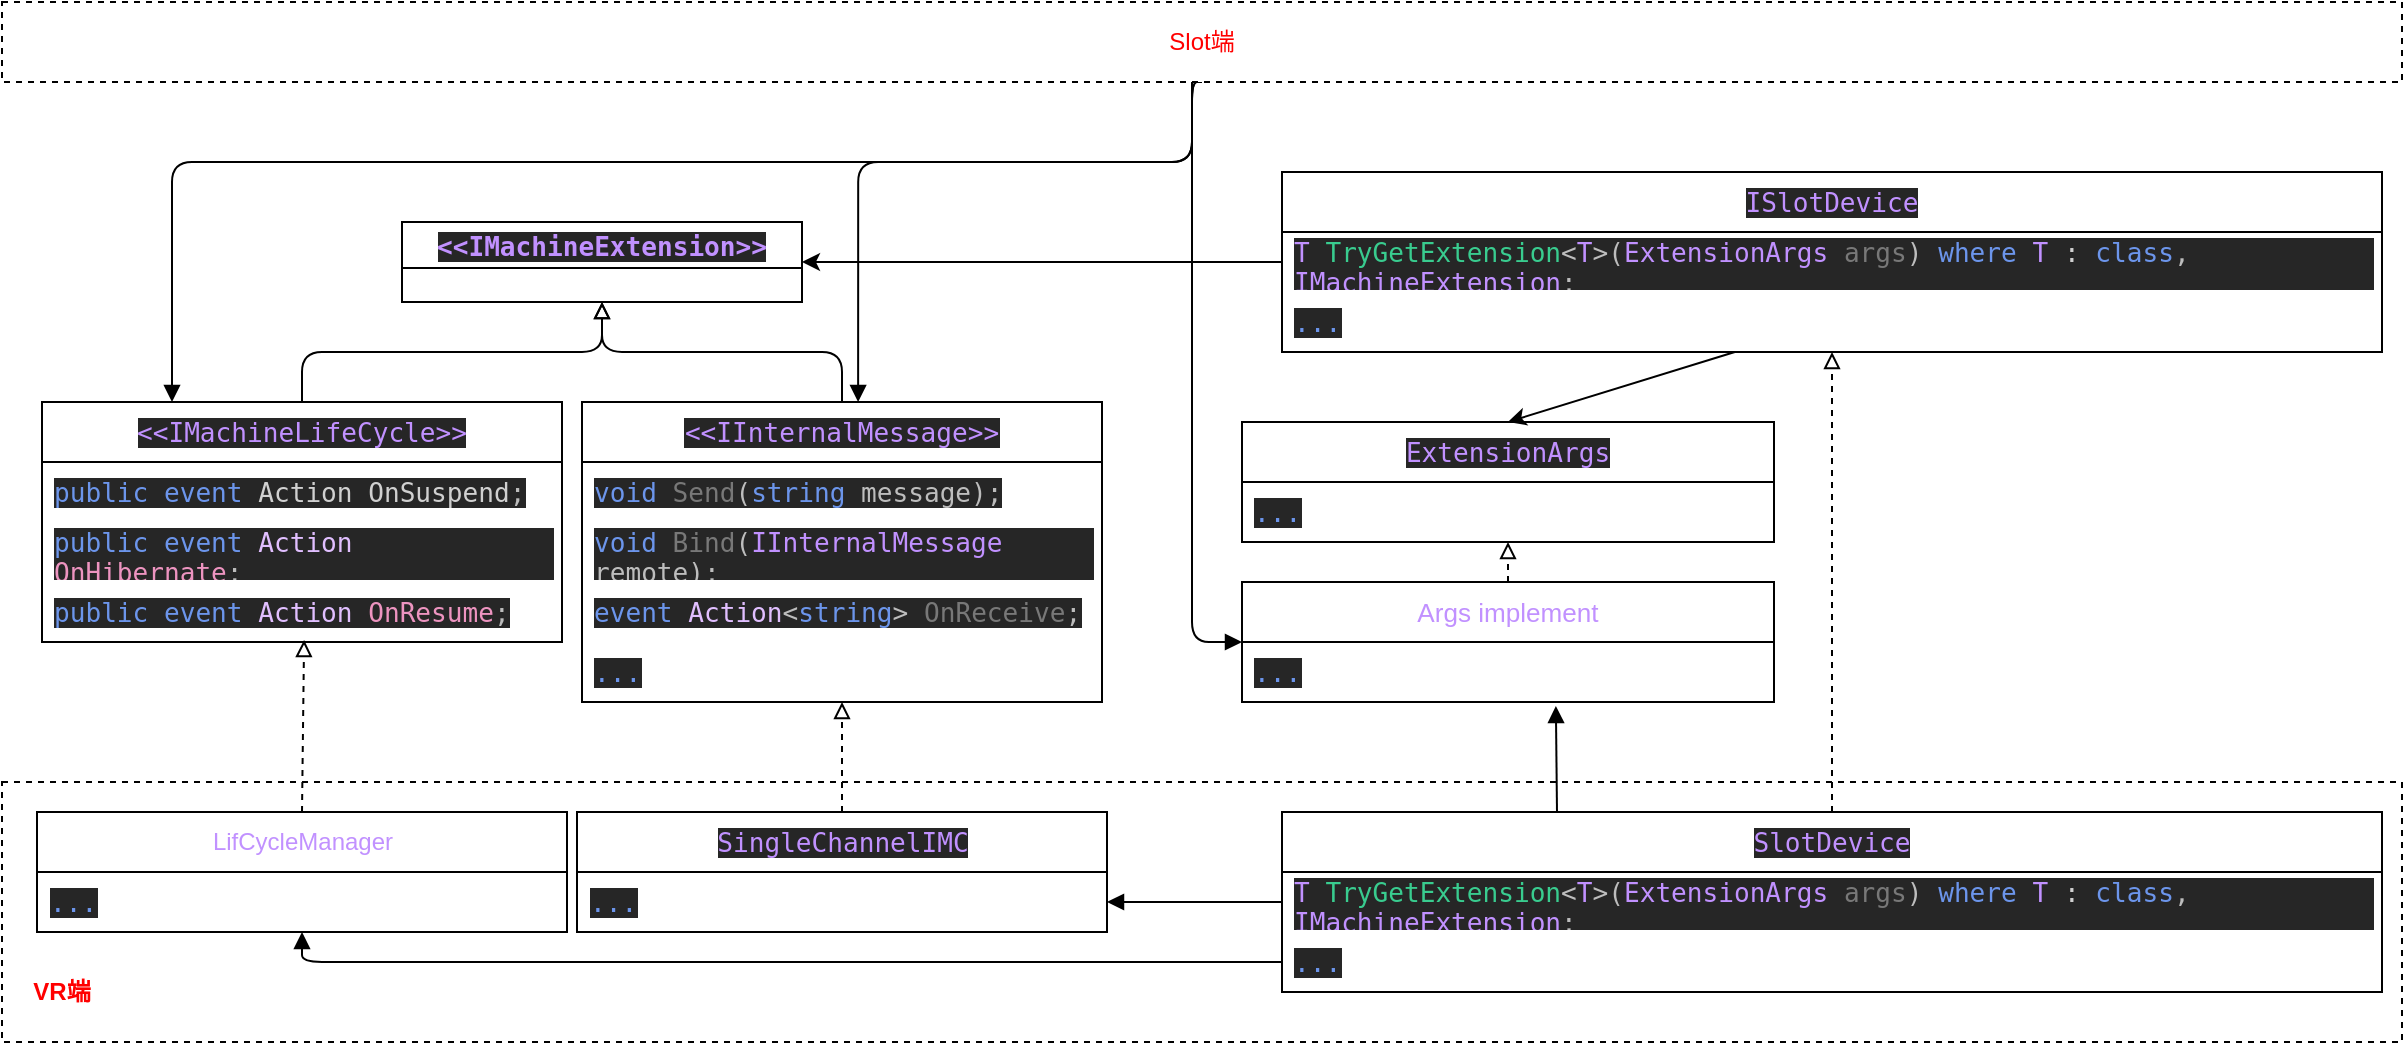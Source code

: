 <mxfile>
    <diagram id="ZROllpBMhRPNA9J2ofbb" name="第 1 页">
        <mxGraphModel dx="1206" dy="695" grid="1" gridSize="10" guides="1" tooltips="1" connect="1" arrows="1" fold="1" page="1" pageScale="1" pageWidth="827" pageHeight="1169" math="0" shadow="0">
            <root>
                <mxCell id="0"/>
                <mxCell id="1" parent="0"/>
                <mxCell id="2" value="&lt;div style=&quot;background-color: rgb(38, 38, 38); color: rgb(208, 208, 208); font-family: &amp;quot;JetBrains Mono&amp;quot;, monospace; font-size: 9.8pt;&quot;&gt;&lt;span style=&quot;color:#c191ff;&quot;&gt;&amp;lt;&amp;lt;IMachineExtension&amp;gt;&amp;gt;&lt;/span&gt;&lt;/div&gt;" style="swimlane;whiteSpace=wrap;html=1;" vertex="1" parent="1">
                    <mxGeometry x="210" y="230" width="200" height="40" as="geometry"/>
                </mxCell>
                <mxCell id="48" style="edgeStyle=orthogonalEdgeStyle;html=1;exitX=0.5;exitY=0;exitDx=0;exitDy=0;entryX=0.5;entryY=1;entryDx=0;entryDy=0;fontColor=#C191FF;endArrow=block;endFill=0;" edge="1" parent="1" source="39" target="2">
                    <mxGeometry relative="1" as="geometry"/>
                </mxCell>
                <mxCell id="39" value="&lt;div style=&quot;background-color: rgb(38, 38, 38); color: rgb(208, 208, 208); font-family: &amp;quot;JetBrains Mono&amp;quot;, monospace; font-size: 9.8pt;&quot;&gt;&lt;span style=&quot;color:#c191ff;&quot;&gt;&amp;lt;&amp;lt;IMachineLifeCycle&amp;gt;&amp;gt;&lt;/span&gt;&lt;/div&gt;" style="swimlane;fontStyle=0;childLayout=stackLayout;horizontal=1;startSize=30;horizontalStack=0;resizeParent=1;resizeParentMax=0;resizeLast=0;collapsible=1;marginBottom=0;whiteSpace=wrap;html=1;" vertex="1" parent="1">
                    <mxGeometry x="30" y="320" width="260" height="120" as="geometry"/>
                </mxCell>
                <mxCell id="40" value="&lt;div style=&quot;background-color: rgb(38, 38, 38); color: rgb(208, 208, 208); font-family: &amp;quot;JetBrains Mono&amp;quot;, monospace; font-size: 9.8pt;&quot;&gt;&lt;div style=&quot;font-size: 9.8pt;&quot;&gt;&lt;span style=&quot;color:#6c95eb;&quot;&gt;public event &lt;/span&gt;Action OnSuspend&lt;span style=&quot;color:#bdbdbd;&quot;&gt;;&lt;/span&gt;&lt;/div&gt;&lt;/div&gt;" style="text;strokeColor=none;fillColor=none;align=left;verticalAlign=middle;spacingLeft=4;spacingRight=4;overflow=hidden;points=[[0,0.5],[1,0.5]];portConstraint=eastwest;rotatable=0;whiteSpace=wrap;html=1;" vertex="1" parent="39">
                    <mxGeometry y="30" width="260" height="30" as="geometry"/>
                </mxCell>
                <mxCell id="41" value="&lt;div style=&quot;background-color: rgb(38, 38, 38); color: rgb(208, 208, 208); font-family: &amp;quot;JetBrains Mono&amp;quot;, monospace; font-size: 9.8pt;&quot;&gt;&lt;span style=&quot;color:#6c95eb;&quot;&gt;public event &lt;/span&gt;&lt;span style=&quot;color:#e1bfff;&quot;&gt;Action &lt;/span&gt;&lt;span style=&quot;color:#ed94c0;&quot;&gt;OnHibernate&lt;/span&gt;&lt;span style=&quot;color:#bdbdbd;&quot;&gt;;&lt;/span&gt;&lt;/div&gt;" style="text;strokeColor=none;fillColor=none;align=left;verticalAlign=middle;spacingLeft=4;spacingRight=4;overflow=hidden;points=[[0,0.5],[1,0.5]];portConstraint=eastwest;rotatable=0;whiteSpace=wrap;html=1;" vertex="1" parent="39">
                    <mxGeometry y="60" width="260" height="30" as="geometry"/>
                </mxCell>
                <mxCell id="42" value="&lt;div style=&quot;background-color: rgb(38, 38, 38); color: rgb(208, 208, 208); font-family: &amp;quot;JetBrains Mono&amp;quot;, monospace; font-size: 9.8pt;&quot;&gt;&lt;span style=&quot;color:#6c95eb;&quot;&gt;public event &lt;/span&gt;&lt;span style=&quot;color:#e1bfff;&quot;&gt;Action &lt;/span&gt;&lt;span style=&quot;color:#ed94c0;&quot;&gt;OnResume&lt;/span&gt;&lt;span style=&quot;color:#bdbdbd;&quot;&gt;;&lt;/span&gt;&lt;/div&gt;" style="text;strokeColor=none;fillColor=none;align=left;verticalAlign=middle;spacingLeft=4;spacingRight=4;overflow=hidden;points=[[0,0.5],[1,0.5]];portConstraint=eastwest;rotatable=0;whiteSpace=wrap;html=1;" vertex="1" parent="39">
                    <mxGeometry y="90" width="260" height="30" as="geometry"/>
                </mxCell>
                <mxCell id="49" style="edgeStyle=orthogonalEdgeStyle;html=1;exitX=0.5;exitY=0;exitDx=0;exitDy=0;fontColor=#C191FF;entryX=0.5;entryY=1;entryDx=0;entryDy=0;endArrow=block;endFill=0;" edge="1" parent="1" source="43" target="2">
                    <mxGeometry relative="1" as="geometry">
                        <mxPoint x="310" y="290" as="targetPoint"/>
                    </mxGeometry>
                </mxCell>
                <mxCell id="43" value="&lt;div style=&quot;background-color: rgb(38, 38, 38); font-family: &amp;quot;JetBrains Mono&amp;quot;, monospace; font-size: 9.8pt;&quot;&gt;&lt;font color=&quot;#c191ff&quot;&gt;&amp;lt;&amp;lt;&lt;span style=&quot;font-size: 9.8pt;&quot;&gt;IInternalMessage&lt;/span&gt;&lt;span style=&quot;font-size: 9.8pt;&quot;&gt;&amp;gt;&amp;gt;&lt;/span&gt;&lt;/font&gt;&lt;/div&gt;" style="swimlane;fontStyle=0;childLayout=stackLayout;horizontal=1;startSize=30;horizontalStack=0;resizeParent=1;resizeParentMax=0;resizeLast=0;collapsible=1;marginBottom=0;whiteSpace=wrap;html=1;" vertex="1" parent="1">
                    <mxGeometry x="300" y="320" width="260" height="150" as="geometry"/>
                </mxCell>
                <mxCell id="44" value="&lt;div style=&quot;background-color: rgb(38, 38, 38); color: rgb(208, 208, 208); font-family: &amp;quot;JetBrains Mono&amp;quot;, monospace; font-size: 9.8pt;&quot;&gt;&lt;div style=&quot;font-size: 9.8pt;&quot;&gt;&lt;div style=&quot;font-size: 9.8pt;&quot;&gt;&lt;span style=&quot;color:#6c95eb;&quot;&gt;void &lt;/span&gt;&lt;span style=&quot;color:#787878;&quot;&gt;Send&lt;/span&gt;&lt;span style=&quot;color:#bdbdbd;&quot;&gt;(&lt;/span&gt;&lt;span style=&quot;color:#6c95eb;&quot;&gt;string &lt;/span&gt;&lt;span style=&quot;color:#bdbdbd;&quot;&gt;message);&lt;/span&gt;&lt;/div&gt;&lt;/div&gt;&lt;/div&gt;" style="text;strokeColor=none;fillColor=none;align=left;verticalAlign=middle;spacingLeft=4;spacingRight=4;overflow=hidden;points=[[0,0.5],[1,0.5]];portConstraint=eastwest;rotatable=0;whiteSpace=wrap;html=1;" vertex="1" parent="43">
                    <mxGeometry y="30" width="260" height="30" as="geometry"/>
                </mxCell>
                <mxCell id="45" value="&lt;div style=&quot;background-color: rgb(38, 38, 38); color: rgb(208, 208, 208); font-family: &amp;quot;JetBrains Mono&amp;quot;, monospace; font-size: 9.8pt;&quot;&gt;&lt;div style=&quot;font-size: 9.8pt;&quot;&gt;&lt;span style=&quot;color:#6c95eb;&quot;&gt;void &lt;/span&gt;&lt;span style=&quot;color:#787878;&quot;&gt;Bind&lt;/span&gt;&lt;span style=&quot;color:#bdbdbd;&quot;&gt;(&lt;/span&gt;&lt;span style=&quot;color:#c191ff;&quot;&gt;IInternalMessage &lt;/span&gt;&lt;span style=&quot;color:#bdbdbd;&quot;&gt;remote);&lt;/span&gt;&lt;/div&gt;&lt;/div&gt;" style="text;strokeColor=none;fillColor=none;align=left;verticalAlign=middle;spacingLeft=4;spacingRight=4;overflow=hidden;points=[[0,0.5],[1,0.5]];portConstraint=eastwest;rotatable=0;whiteSpace=wrap;html=1;" vertex="1" parent="43">
                    <mxGeometry y="60" width="260" height="30" as="geometry"/>
                </mxCell>
                <mxCell id="46" value="&lt;div style=&quot;background-color: rgb(38, 38, 38); color: rgb(208, 208, 208); font-family: &amp;quot;JetBrains Mono&amp;quot;, monospace; font-size: 9.8pt;&quot;&gt;&lt;div style=&quot;font-size: 9.8pt;&quot;&gt;&lt;span style=&quot;color:#6c95eb;&quot;&gt;event &lt;/span&gt;&lt;span style=&quot;color:#e1bfff;&quot;&gt;Action&lt;/span&gt;&lt;span style=&quot;color:#bdbdbd;&quot;&gt;&amp;lt;&lt;/span&gt;&lt;span style=&quot;color:#6c95eb;&quot;&gt;string&lt;/span&gt;&lt;span style=&quot;color:#bdbdbd;&quot;&gt;&amp;gt; &lt;/span&gt;&lt;span style=&quot;color:#787878;&quot;&gt;OnReceive&lt;/span&gt;&lt;span style=&quot;color:#bdbdbd;&quot;&gt;;&lt;/span&gt;&lt;/div&gt;&lt;/div&gt;" style="text;strokeColor=none;fillColor=none;align=left;verticalAlign=middle;spacingLeft=4;spacingRight=4;overflow=hidden;points=[[0,0.5],[1,0.5]];portConstraint=eastwest;rotatable=0;whiteSpace=wrap;html=1;" vertex="1" parent="43">
                    <mxGeometry y="90" width="260" height="30" as="geometry"/>
                </mxCell>
                <mxCell id="47" value="&lt;div style=&quot;background-color: rgb(38, 38, 38); font-family: &amp;quot;JetBrains Mono&amp;quot;, monospace; font-size: 9.8pt;&quot;&gt;&lt;div style=&quot;font-size: 9.8pt;&quot;&gt;&lt;font color=&quot;#6c95eb&quot;&gt;...&lt;/font&gt;&lt;/div&gt;&lt;/div&gt;" style="text;strokeColor=none;fillColor=none;align=left;verticalAlign=middle;spacingLeft=4;spacingRight=4;overflow=hidden;points=[[0,0.5],[1,0.5]];portConstraint=eastwest;rotatable=0;whiteSpace=wrap;html=1;" vertex="1" parent="43">
                    <mxGeometry y="120" width="260" height="30" as="geometry"/>
                </mxCell>
                <mxCell id="55" value="" style="rounded=0;whiteSpace=wrap;html=1;fontColor=#C191FF;dashed=1;" vertex="1" parent="1">
                    <mxGeometry x="10" y="510" width="1200" height="130" as="geometry"/>
                </mxCell>
                <mxCell id="50" value="&lt;font color=&quot;#c191ff&quot;&gt;LifCycleManager&lt;/font&gt;" style="swimlane;fontStyle=0;childLayout=stackLayout;horizontal=1;startSize=30;horizontalStack=0;resizeParent=1;resizeParentMax=0;resizeLast=0;collapsible=1;marginBottom=0;whiteSpace=wrap;html=1;" vertex="1" parent="1">
                    <mxGeometry x="27.5" y="525" width="265" height="60" as="geometry"/>
                </mxCell>
                <mxCell id="54" style="html=1;exitX=0.5;exitY=0;exitDx=0;exitDy=0;entryX=0.504;entryY=0.967;entryDx=0;entryDy=0;entryPerimeter=0;fontColor=#C191FF;endArrow=block;endFill=0;dashed=1;" edge="1" parent="1" source="50" target="42">
                    <mxGeometry relative="1" as="geometry"/>
                </mxCell>
                <mxCell id="58" style="edgeStyle=none;html=1;exitX=0.5;exitY=0;exitDx=0;exitDy=0;dashed=1;fontColor=#C191FF;endArrow=block;endFill=0;" edge="1" parent="1" source="56" target="47">
                    <mxGeometry relative="1" as="geometry"/>
                </mxCell>
                <mxCell id="56" value="&lt;div style=&quot;background-color: rgb(38, 38, 38); font-family: &amp;quot;JetBrains Mono&amp;quot;, monospace; font-size: 9.8pt;&quot;&gt;&lt;font color=&quot;#c191ff&quot;&gt;SingleChannelIMC&lt;/font&gt;&lt;/div&gt;" style="swimlane;fontStyle=0;childLayout=stackLayout;horizontal=1;startSize=30;horizontalStack=0;resizeParent=1;resizeParentMax=0;resizeLast=0;collapsible=1;marginBottom=0;whiteSpace=wrap;html=1;" vertex="1" parent="1">
                    <mxGeometry x="297.5" y="525" width="265" height="60" as="geometry"/>
                </mxCell>
                <mxCell id="57" value="&lt;div style=&quot;background-color: rgb(38, 38, 38); font-family: &amp;quot;JetBrains Mono&amp;quot;, monospace; font-size: 9.8pt;&quot;&gt;&lt;font color=&quot;#6c95eb&quot;&gt;...&lt;/font&gt;&lt;/div&gt;" style="text;strokeColor=none;fillColor=none;align=left;verticalAlign=middle;spacingLeft=4;spacingRight=4;overflow=hidden;points=[[0,0.5],[1,0.5]];portConstraint=eastwest;rotatable=0;whiteSpace=wrap;html=1;" vertex="1" parent="56">
                    <mxGeometry y="30" width="265" height="30" as="geometry"/>
                </mxCell>
                <mxCell id="66" value="&lt;div style=&quot;background-color: rgb(38, 38, 38); font-family: &amp;quot;JetBrains Mono&amp;quot;, monospace; font-size: 9.8pt;&quot;&gt;&lt;div style=&quot;color: rgb(208, 208, 208); font-size: 9.8pt;&quot;&gt;&lt;span style=&quot;color:#c191ff;&quot;&gt;ISlotDevice&lt;/span&gt;&lt;/div&gt;&lt;/div&gt;" style="swimlane;fontStyle=0;childLayout=stackLayout;horizontal=1;startSize=30;horizontalStack=0;resizeParent=1;resizeParentMax=0;resizeLast=0;collapsible=1;marginBottom=0;whiteSpace=wrap;html=1;" vertex="1" parent="1">
                    <mxGeometry x="650" y="205" width="550" height="90" as="geometry"/>
                </mxCell>
                <mxCell id="69" value="&lt;div style=&quot;background-color: rgb(38, 38, 38); color: rgb(208, 208, 208); font-family: &amp;quot;JetBrains Mono&amp;quot;, monospace; font-size: 9.8pt;&quot;&gt;&lt;div style=&quot;font-size: 9.8pt;&quot;&gt;&lt;div style=&quot;font-size: 9.8pt;&quot;&gt;&lt;span style=&quot;color:#c191ff;&quot;&gt;T &lt;/span&gt;&lt;span style=&quot;color:#39cc8f;&quot;&gt;TryGetExtension&lt;/span&gt;&lt;span style=&quot;color:#bdbdbd;&quot;&gt;&amp;lt;&lt;/span&gt;&lt;span style=&quot;color:#c191ff;&quot;&gt;T&lt;/span&gt;&lt;span style=&quot;color:#bdbdbd;&quot;&gt;&amp;gt;(&lt;/span&gt;&lt;span style=&quot;color:#c191ff;&quot;&gt;ExtensionArgs &lt;/span&gt;&lt;span style=&quot;color:#787878;&quot;&gt;args&lt;/span&gt;&lt;span style=&quot;color:#bdbdbd;&quot;&gt;) &lt;/span&gt;&lt;span style=&quot;color:#6c95eb;&quot;&gt;where &lt;/span&gt;&lt;span style=&quot;color:#c191ff;&quot;&gt;T &lt;/span&gt;: &lt;span style=&quot;color:#6c95eb;&quot;&gt;class&lt;/span&gt;&lt;span style=&quot;color:#bdbdbd;&quot;&gt;, &lt;/span&gt;&lt;span style=&quot;color:#c191ff;&quot;&gt;IMachineExtension&lt;/span&gt;&lt;span style=&quot;color:#bdbdbd;&quot;&gt;;&lt;/span&gt;&lt;/div&gt;&lt;/div&gt;&lt;/div&gt;" style="text;strokeColor=none;fillColor=none;align=left;verticalAlign=middle;spacingLeft=4;spacingRight=4;overflow=hidden;points=[[0,0.5],[1,0.5]];portConstraint=eastwest;rotatable=0;whiteSpace=wrap;html=1;" vertex="1" parent="66">
                    <mxGeometry y="30" width="550" height="30" as="geometry"/>
                </mxCell>
                <mxCell id="70" value="&lt;div style=&quot;background-color: rgb(38, 38, 38); font-family: &amp;quot;JetBrains Mono&amp;quot;, monospace; font-size: 9.8pt;&quot;&gt;&lt;div style=&quot;font-size: 9.8pt;&quot;&gt;&lt;font color=&quot;#6c95eb&quot;&gt;...&lt;/font&gt;&lt;/div&gt;&lt;/div&gt;" style="text;strokeColor=none;fillColor=none;align=left;verticalAlign=middle;spacingLeft=4;spacingRight=4;overflow=hidden;points=[[0,0.5],[1,0.5]];portConstraint=eastwest;rotatable=0;whiteSpace=wrap;html=1;" vertex="1" parent="66">
                    <mxGeometry y="60" width="550" height="30" as="geometry"/>
                </mxCell>
                <mxCell id="71" style="edgeStyle=none;html=1;exitX=0;exitY=0.5;exitDx=0;exitDy=0;fontColor=#C191FF;endArrow=classic;endFill=1;" edge="1" parent="1" source="69" target="2">
                    <mxGeometry relative="1" as="geometry"/>
                </mxCell>
                <mxCell id="72" value="&lt;div style=&quot;background-color: rgb(38, 38, 38); font-family: &amp;quot;JetBrains Mono&amp;quot;, monospace; font-size: 9.8pt;&quot;&gt;&lt;div style=&quot;color: rgb(208, 208, 208); font-size: 9.8pt;&quot;&gt;&lt;span style=&quot;color: rgb(193, 145, 255); font-size: 13.067px; text-align: left;&quot;&gt;ExtensionArgs&lt;/span&gt;&lt;br&gt;&lt;/div&gt;&lt;/div&gt;" style="swimlane;fontStyle=0;childLayout=stackLayout;horizontal=1;startSize=30;horizontalStack=0;resizeParent=1;resizeParentMax=0;resizeLast=0;collapsible=1;marginBottom=0;whiteSpace=wrap;html=1;" vertex="1" parent="1">
                    <mxGeometry x="630" y="330" width="266" height="60" as="geometry"/>
                </mxCell>
                <mxCell id="74" value="&lt;div style=&quot;background-color: rgb(38, 38, 38); font-family: &amp;quot;JetBrains Mono&amp;quot;, monospace; font-size: 9.8pt;&quot;&gt;&lt;div style=&quot;font-size: 9.8pt;&quot;&gt;&lt;font color=&quot;#6c95eb&quot;&gt;...&lt;/font&gt;&lt;/div&gt;&lt;/div&gt;" style="text;strokeColor=none;fillColor=none;align=left;verticalAlign=middle;spacingLeft=4;spacingRight=4;overflow=hidden;points=[[0,0.5],[1,0.5]];portConstraint=eastwest;rotatable=0;whiteSpace=wrap;html=1;" vertex="1" parent="72">
                    <mxGeometry y="30" width="266" height="30" as="geometry"/>
                </mxCell>
                <mxCell id="76" style="edgeStyle=none;html=1;entryX=0.5;entryY=0;entryDx=0;entryDy=0;fontColor=#C191FF;endArrow=classic;endFill=1;" edge="1" parent="1" source="70" target="72">
                    <mxGeometry relative="1" as="geometry"/>
                </mxCell>
                <mxCell id="77" value="&lt;font color=&quot;#c191ff&quot;&gt;&lt;span style=&quot;font-size: 13.067px;&quot;&gt;Args implement&lt;/span&gt;&lt;/font&gt;" style="swimlane;fontStyle=0;childLayout=stackLayout;horizontal=1;startSize=30;horizontalStack=0;resizeParent=1;resizeParentMax=0;resizeLast=0;collapsible=1;marginBottom=0;whiteSpace=wrap;html=1;" vertex="1" parent="1">
                    <mxGeometry x="630" y="410" width="266" height="60" as="geometry"/>
                </mxCell>
                <mxCell id="78" value="&lt;div style=&quot;background-color: rgb(38, 38, 38); font-family: &amp;quot;JetBrains Mono&amp;quot;, monospace; font-size: 9.8pt;&quot;&gt;&lt;div style=&quot;font-size: 9.8pt;&quot;&gt;&lt;font color=&quot;#6c95eb&quot;&gt;...&lt;/font&gt;&lt;/div&gt;&lt;/div&gt;" style="text;strokeColor=none;fillColor=none;align=left;verticalAlign=middle;spacingLeft=4;spacingRight=4;overflow=hidden;points=[[0,0.5],[1,0.5]];portConstraint=eastwest;rotatable=0;whiteSpace=wrap;html=1;" vertex="1" parent="77">
                    <mxGeometry y="30" width="266" height="30" as="geometry"/>
                </mxCell>
                <mxCell id="84" style="edgeStyle=none;html=1;exitX=0.5;exitY=0;exitDx=0;exitDy=0;fontColor=#C191FF;endArrow=block;endFill=0;dashed=1;" edge="1" parent="1" source="81" target="70">
                    <mxGeometry relative="1" as="geometry"/>
                </mxCell>
                <mxCell id="94" style="html=1;exitX=0.25;exitY=0;exitDx=0;exitDy=0;fontColor=#FF0000;endArrow=block;endFill=1;entryX=0.59;entryY=1.067;entryDx=0;entryDy=0;entryPerimeter=0;" edge="1" parent="1" source="81" target="78">
                    <mxGeometry relative="1" as="geometry">
                        <mxPoint x="790" y="490" as="targetPoint"/>
                    </mxGeometry>
                </mxCell>
                <mxCell id="81" value="&lt;div style=&quot;background-color: rgb(38, 38, 38); font-family: &amp;quot;JetBrains Mono&amp;quot;, monospace; font-size: 9.8pt;&quot;&gt;&lt;div style=&quot;color: rgb(208, 208, 208); font-size: 9.8pt;&quot;&gt;&lt;span style=&quot;color:#c191ff;&quot;&gt;SlotDevice&lt;/span&gt;&lt;/div&gt;&lt;/div&gt;" style="swimlane;fontStyle=0;childLayout=stackLayout;horizontal=1;startSize=30;horizontalStack=0;resizeParent=1;resizeParentMax=0;resizeLast=0;collapsible=1;marginBottom=0;whiteSpace=wrap;html=1;" vertex="1" parent="1">
                    <mxGeometry x="650" y="525" width="550" height="90" as="geometry"/>
                </mxCell>
                <mxCell id="82" value="&lt;div style=&quot;background-color: rgb(38, 38, 38); color: rgb(208, 208, 208); font-family: &amp;quot;JetBrains Mono&amp;quot;, monospace; font-size: 9.8pt;&quot;&gt;&lt;div style=&quot;font-size: 9.8pt;&quot;&gt;&lt;div style=&quot;font-size: 9.8pt;&quot;&gt;&lt;span style=&quot;color:#c191ff;&quot;&gt;T &lt;/span&gt;&lt;span style=&quot;color:#39cc8f;&quot;&gt;TryGetExtension&lt;/span&gt;&lt;span style=&quot;color:#bdbdbd;&quot;&gt;&amp;lt;&lt;/span&gt;&lt;span style=&quot;color:#c191ff;&quot;&gt;T&lt;/span&gt;&lt;span style=&quot;color:#bdbdbd;&quot;&gt;&amp;gt;(&lt;/span&gt;&lt;span style=&quot;color:#c191ff;&quot;&gt;ExtensionArgs &lt;/span&gt;&lt;span style=&quot;color:#787878;&quot;&gt;args&lt;/span&gt;&lt;span style=&quot;color:#bdbdbd;&quot;&gt;) &lt;/span&gt;&lt;span style=&quot;color:#6c95eb;&quot;&gt;where &lt;/span&gt;&lt;span style=&quot;color:#c191ff;&quot;&gt;T &lt;/span&gt;: &lt;span style=&quot;color:#6c95eb;&quot;&gt;class&lt;/span&gt;&lt;span style=&quot;color:#bdbdbd;&quot;&gt;, &lt;/span&gt;&lt;span style=&quot;color:#c191ff;&quot;&gt;IMachineExtension&lt;/span&gt;&lt;span style=&quot;color:#bdbdbd;&quot;&gt;;&lt;/span&gt;&lt;/div&gt;&lt;/div&gt;&lt;/div&gt;" style="text;strokeColor=none;fillColor=none;align=left;verticalAlign=middle;spacingLeft=4;spacingRight=4;overflow=hidden;points=[[0,0.5],[1,0.5]];portConstraint=eastwest;rotatable=0;whiteSpace=wrap;html=1;" vertex="1" parent="81">
                    <mxGeometry y="30" width="550" height="30" as="geometry"/>
                </mxCell>
                <mxCell id="83" value="&lt;div style=&quot;background-color: rgb(38, 38, 38); font-family: &amp;quot;JetBrains Mono&amp;quot;, monospace; font-size: 9.8pt;&quot;&gt;&lt;div style=&quot;font-size: 9.8pt;&quot;&gt;&lt;font color=&quot;#6c95eb&quot;&gt;...&lt;/font&gt;&lt;/div&gt;&lt;/div&gt;" style="text;strokeColor=none;fillColor=none;align=left;verticalAlign=middle;spacingLeft=4;spacingRight=4;overflow=hidden;points=[[0,0.5],[1,0.5]];portConstraint=eastwest;rotatable=0;whiteSpace=wrap;html=1;" vertex="1" parent="81">
                    <mxGeometry y="60" width="550" height="30" as="geometry"/>
                </mxCell>
                <mxCell id="85" style="edgeStyle=none;html=1;exitX=0.5;exitY=0;exitDx=0;exitDy=0;fontColor=#C191FF;endArrow=block;endFill=0;dashed=1;" edge="1" parent="1" source="77" target="74">
                    <mxGeometry relative="1" as="geometry">
                        <mxPoint x="900" y="535" as="sourcePoint"/>
                        <mxPoint x="900" y="300" as="targetPoint"/>
                    </mxGeometry>
                </mxCell>
                <mxCell id="97" style="edgeStyle=orthogonalEdgeStyle;html=1;entryX=0.25;entryY=0;entryDx=0;entryDy=0;fontColor=#FF0000;endArrow=block;endFill=1;" edge="1" parent="1" target="39">
                    <mxGeometry relative="1" as="geometry">
                        <mxPoint x="605" y="160" as="sourcePoint"/>
                        <Array as="points">
                            <mxPoint x="605" y="200"/>
                            <mxPoint x="95" y="200"/>
                        </Array>
                    </mxGeometry>
                </mxCell>
                <mxCell id="98" style="edgeStyle=orthogonalEdgeStyle;html=1;exitX=0.5;exitY=1;exitDx=0;exitDy=0;fontColor=#FF0000;endArrow=block;endFill=1;entryX=0.531;entryY=0;entryDx=0;entryDy=0;entryPerimeter=0;" edge="1" parent="1" source="86" target="43">
                    <mxGeometry relative="1" as="geometry">
                        <mxPoint x="450" y="220" as="targetPoint"/>
                        <Array as="points">
                            <mxPoint x="605" y="200"/>
                            <mxPoint x="438" y="200"/>
                        </Array>
                    </mxGeometry>
                </mxCell>
                <mxCell id="99" style="edgeStyle=orthogonalEdgeStyle;html=1;exitX=0.5;exitY=1;exitDx=0;exitDy=0;entryX=0;entryY=0.5;entryDx=0;entryDy=0;fontColor=#FF0000;endArrow=block;endFill=1;" edge="1" parent="1" source="86" target="77">
                    <mxGeometry relative="1" as="geometry">
                        <Array as="points">
                            <mxPoint x="605" y="440"/>
                        </Array>
                    </mxGeometry>
                </mxCell>
                <mxCell id="86" value="&lt;font color=&quot;#ff0000&quot;&gt;Slot端&lt;/font&gt;" style="rounded=0;whiteSpace=wrap;html=1;fontColor=#C191FF;dashed=1;" vertex="1" parent="1">
                    <mxGeometry x="10" y="120" width="1200" height="40" as="geometry"/>
                </mxCell>
                <mxCell id="87" value="&lt;b&gt;VR端&lt;/b&gt;" style="text;html=1;strokeColor=none;fillColor=none;align=center;verticalAlign=middle;whiteSpace=wrap;rounded=0;dashed=1;fontColor=#FF0000;" vertex="1" parent="1">
                    <mxGeometry x="10" y="600" width="60" height="30" as="geometry"/>
                </mxCell>
                <mxCell id="92" style="edgeStyle=none;html=1;exitX=0;exitY=0.5;exitDx=0;exitDy=0;entryX=1;entryY=0.5;entryDx=0;entryDy=0;fontColor=#FF0000;endArrow=block;endFill=1;" edge="1" parent="1" source="82" target="57">
                    <mxGeometry relative="1" as="geometry"/>
                </mxCell>
                <mxCell id="53" value="&lt;div style=&quot;background-color: rgb(38, 38, 38); font-family: &amp;quot;JetBrains Mono&amp;quot;, monospace; font-size: 9.8pt;&quot;&gt;&lt;font color=&quot;#6c95eb&quot;&gt;...&lt;/font&gt;&lt;/div&gt;" style="text;strokeColor=none;fillColor=none;align=left;verticalAlign=middle;spacingLeft=4;spacingRight=4;overflow=hidden;points=[[0,0.5],[1,0.5]];portConstraint=eastwest;rotatable=0;whiteSpace=wrap;html=1;" vertex="1" parent="1">
                    <mxGeometry x="27.5" y="555" width="265" height="30" as="geometry"/>
                </mxCell>
                <mxCell id="93" style="edgeStyle=orthogonalEdgeStyle;html=1;exitX=0;exitY=0.5;exitDx=0;exitDy=0;fontColor=#FF0000;endArrow=block;endFill=1;entryX=0.5;entryY=1;entryDx=0;entryDy=0;" edge="1" parent="1" source="83" target="50">
                    <mxGeometry relative="1" as="geometry">
                        <mxPoint x="810" y="770" as="targetPoint"/>
                    </mxGeometry>
                </mxCell>
            </root>
        </mxGraphModel>
    </diagram>
</mxfile>